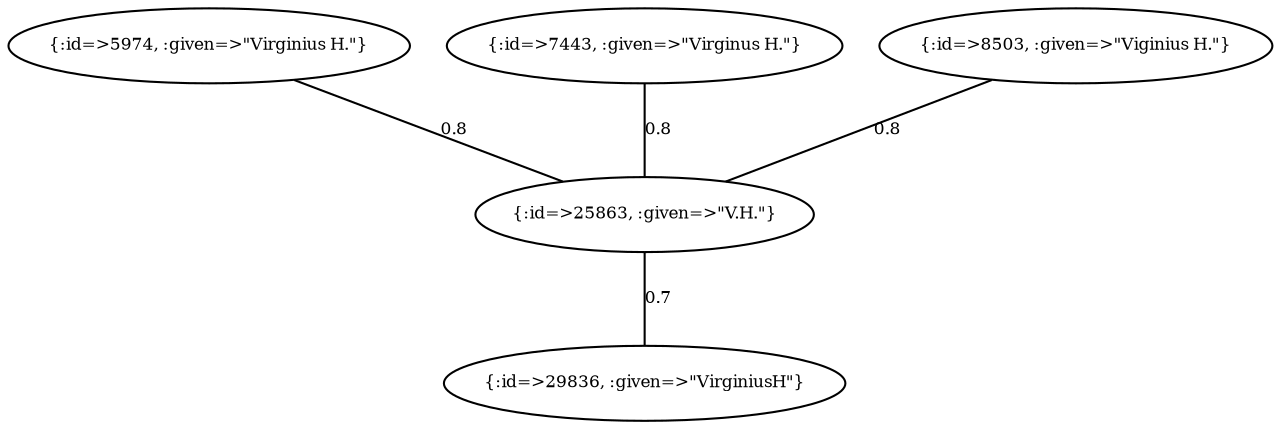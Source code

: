graph Collector__WeightedGraph {
    "{:id=>5974, :given=>\"Virginius H.\"}" [
        fontsize = 8,
        label = "{:id=>5974, :given=>\"Virginius H.\"}"
    ]

    "{:id=>7443, :given=>\"Virginus H.\"}" [
        fontsize = 8,
        label = "{:id=>7443, :given=>\"Virginus H.\"}"
    ]

    "{:id=>8503, :given=>\"Viginius H.\"}" [
        fontsize = 8,
        label = "{:id=>8503, :given=>\"Viginius H.\"}"
    ]

    "{:id=>25863, :given=>\"V.H.\"}" [
        fontsize = 8,
        label = "{:id=>25863, :given=>\"V.H.\"}"
    ]

    "{:id=>29836, :given=>\"VirginiusH\"}" [
        fontsize = 8,
        label = "{:id=>29836, :given=>\"VirginiusH\"}"
    ]

    "{:id=>5974, :given=>\"Virginius H.\"}" -- "{:id=>25863, :given=>\"V.H.\"}" [
        fontsize = 8,
        label = 0.8
    ]

    "{:id=>7443, :given=>\"Virginus H.\"}" -- "{:id=>25863, :given=>\"V.H.\"}" [
        fontsize = 8,
        label = 0.8
    ]

    "{:id=>8503, :given=>\"Viginius H.\"}" -- "{:id=>25863, :given=>\"V.H.\"}" [
        fontsize = 8,
        label = 0.8
    ]

    "{:id=>25863, :given=>\"V.H.\"}" -- "{:id=>29836, :given=>\"VirginiusH\"}" [
        fontsize = 8,
        label = 0.7
    ]
}
